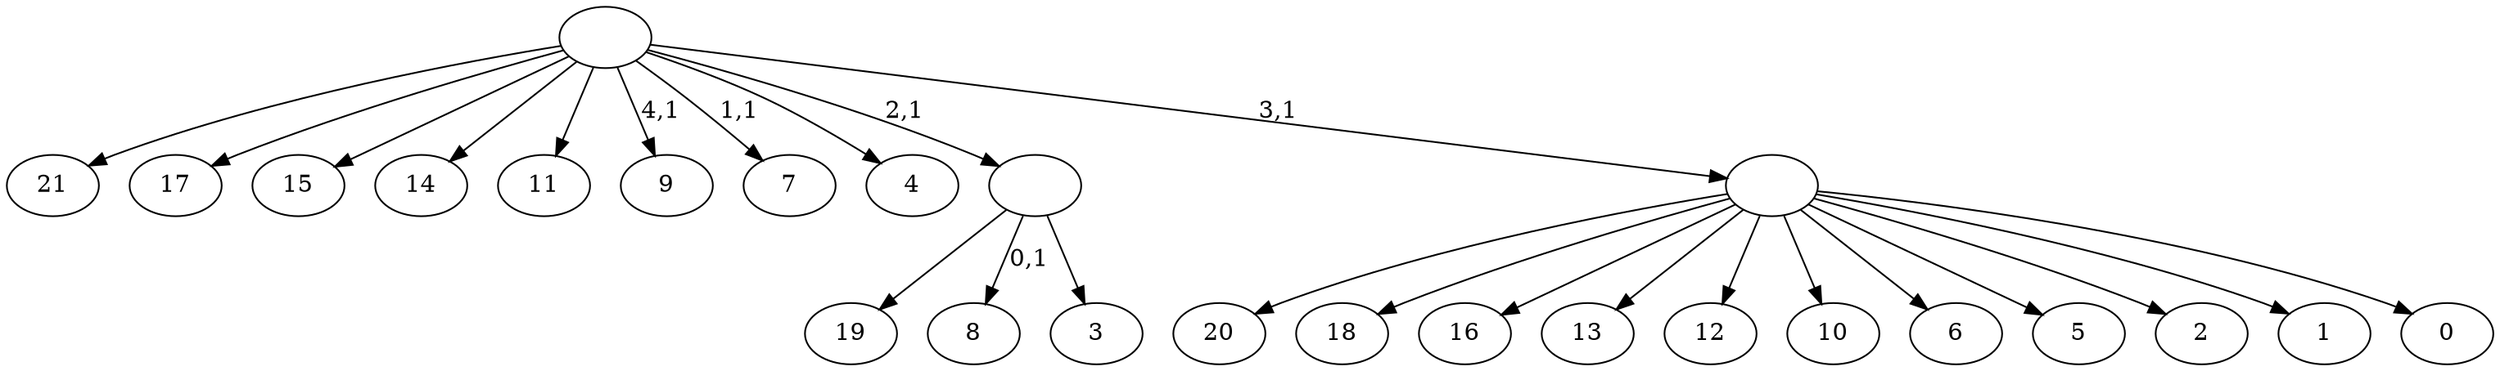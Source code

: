 digraph T {
	27 [label="21"]
	26 [label="20"]
	25 [label="19"]
	24 [label="18"]
	23 [label="17"]
	22 [label="16"]
	21 [label="15"]
	20 [label="14"]
	19 [label="13"]
	18 [label="12"]
	17 [label="11"]
	16 [label="10"]
	15 [label="9"]
	13 [label="8"]
	11 [label="7"]
	9 [label="6"]
	8 [label="5"]
	7 [label="4"]
	6 [label="3"]
	5 [label=""]
	4 [label="2"]
	3 [label="1"]
	2 [label="0"]
	1 [label=""]
	0 [label=""]
	5 -> 13 [label="0,1"]
	5 -> 25 [label=""]
	5 -> 6 [label=""]
	1 -> 26 [label=""]
	1 -> 24 [label=""]
	1 -> 22 [label=""]
	1 -> 19 [label=""]
	1 -> 18 [label=""]
	1 -> 16 [label=""]
	1 -> 9 [label=""]
	1 -> 8 [label=""]
	1 -> 4 [label=""]
	1 -> 3 [label=""]
	1 -> 2 [label=""]
	0 -> 11 [label="1,1"]
	0 -> 15 [label="4,1"]
	0 -> 27 [label=""]
	0 -> 23 [label=""]
	0 -> 21 [label=""]
	0 -> 20 [label=""]
	0 -> 17 [label=""]
	0 -> 7 [label=""]
	0 -> 5 [label="2,1"]
	0 -> 1 [label="3,1"]
}
